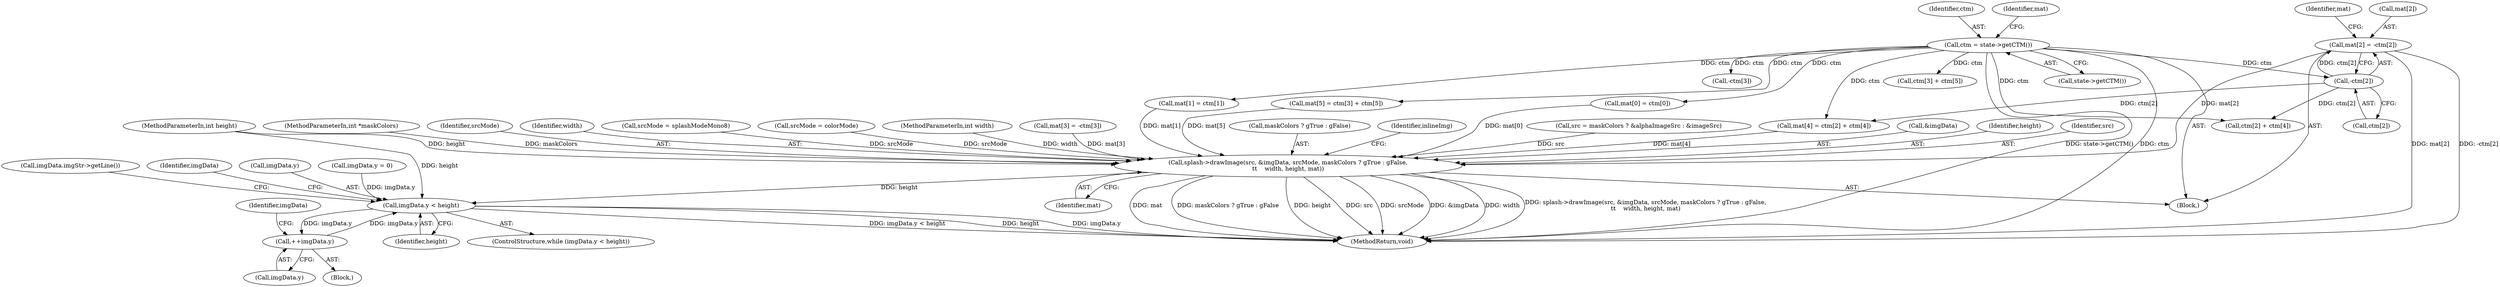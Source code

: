 digraph "0_poppler_7b2d314a61fd0e12f47c62996cb49ec0d1ba747a_10@array" {
"1000138" [label="(Call,mat[2] = -ctm[2])"];
"1000142" [label="(Call,-ctm[2])"];
"1000121" [label="(Call,ctm = state->getCTM())"];
"1000534" [label="(Call,splash->drawImage(src, &imgData, srcMode, maskColors ? gTrue : gFalse,\n\t\t    width, height, mat))"];
"1000550" [label="(Call,imgData.y < height)"];
"1000557" [label="(Call,++imgData.y)"];
"1000556" [label="(Call,imgData.imgStr->getLine())"];
"1000109" [label="(Block,)"];
"1000142" [label="(Call,-ctm[2])"];
"1000558" [label="(Call,imgData.y)"];
"1000563" [label="(Identifier,imgData)"];
"1000138" [label="(Call,mat[2] = -ctm[2])"];
"1000539" [label="(Call,maskColors ? gTrue : gFalse)"];
"1000547" [label="(Identifier,inlineImg)"];
"1000545" [label="(Identifier,mat)"];
"1000557" [label="(Call,++imgData.y)"];
"1000554" [label="(Identifier,height)"];
"1000551" [label="(Call,imgData.y)"];
"1000569" [label="(MethodReturn,void)"];
"1000526" [label="(Call,src = maskColors ? &alphaImageSrc : &imageSrc)"];
"1000124" [label="(Call,mat[0] = ctm[0])"];
"1000534" [label="(Call,splash->drawImage(src, &imgData, srcMode, maskColors ? gTrue : gFalse,\n\t\t    width, height, mat))"];
"1000123" [label="(Call,state->getCTM())"];
"1000555" [label="(Block,)"];
"1000536" [label="(Call,&imgData)"];
"1000208" [label="(Call,imgData.y = 0)"];
"1000552" [label="(Identifier,imgData)"];
"1000131" [label="(Call,mat[1] = ctm[1])"];
"1000150" [label="(Call,-ctm[3])"];
"1000550" [label="(Call,imgData.y < height)"];
"1000165" [label="(Call,mat[5] = ctm[3] + ctm[5])"];
"1000158" [label="(Call,ctm[2] + ctm[4])"];
"1000544" [label="(Identifier,height)"];
"1000535" [label="(Identifier,src)"];
"1000107" [label="(MethodParameterIn,int *maskColors)"];
"1000538" [label="(Identifier,srcMode)"];
"1000543" [label="(Identifier,width)"];
"1000518" [label="(Call,srcMode = splashModeMono8)"];
"1000148" [label="(Identifier,mat)"];
"1000139" [label="(Call,mat[2])"];
"1000122" [label="(Identifier,ctm)"];
"1000154" [label="(Call,mat[4] = ctm[2] + ctm[4])"];
"1000143" [label="(Call,ctm[2])"];
"1000169" [label="(Call,ctm[3] + ctm[5])"];
"1000523" [label="(Call,srcMode = colorMode)"];
"1000549" [label="(ControlStructure,while (imgData.y < height))"];
"1000126" [label="(Identifier,mat)"];
"1000104" [label="(MethodParameterIn,int width)"];
"1000146" [label="(Call,mat[3] = -ctm[3])"];
"1000105" [label="(MethodParameterIn,int height)"];
"1000121" [label="(Call,ctm = state->getCTM())"];
"1000138" -> "1000109"  [label="AST: "];
"1000138" -> "1000142"  [label="CFG: "];
"1000139" -> "1000138"  [label="AST: "];
"1000142" -> "1000138"  [label="AST: "];
"1000148" -> "1000138"  [label="CFG: "];
"1000138" -> "1000569"  [label="DDG: -ctm[2]"];
"1000138" -> "1000569"  [label="DDG: mat[2]"];
"1000142" -> "1000138"  [label="DDG: ctm[2]"];
"1000138" -> "1000534"  [label="DDG: mat[2]"];
"1000142" -> "1000143"  [label="CFG: "];
"1000143" -> "1000142"  [label="AST: "];
"1000121" -> "1000142"  [label="DDG: ctm"];
"1000142" -> "1000154"  [label="DDG: ctm[2]"];
"1000142" -> "1000158"  [label="DDG: ctm[2]"];
"1000121" -> "1000109"  [label="AST: "];
"1000121" -> "1000123"  [label="CFG: "];
"1000122" -> "1000121"  [label="AST: "];
"1000123" -> "1000121"  [label="AST: "];
"1000126" -> "1000121"  [label="CFG: "];
"1000121" -> "1000569"  [label="DDG: state->getCTM()"];
"1000121" -> "1000569"  [label="DDG: ctm"];
"1000121" -> "1000124"  [label="DDG: ctm"];
"1000121" -> "1000131"  [label="DDG: ctm"];
"1000121" -> "1000150"  [label="DDG: ctm"];
"1000121" -> "1000154"  [label="DDG: ctm"];
"1000121" -> "1000158"  [label="DDG: ctm"];
"1000121" -> "1000165"  [label="DDG: ctm"];
"1000121" -> "1000169"  [label="DDG: ctm"];
"1000534" -> "1000109"  [label="AST: "];
"1000534" -> "1000545"  [label="CFG: "];
"1000535" -> "1000534"  [label="AST: "];
"1000536" -> "1000534"  [label="AST: "];
"1000538" -> "1000534"  [label="AST: "];
"1000539" -> "1000534"  [label="AST: "];
"1000543" -> "1000534"  [label="AST: "];
"1000544" -> "1000534"  [label="AST: "];
"1000545" -> "1000534"  [label="AST: "];
"1000547" -> "1000534"  [label="CFG: "];
"1000534" -> "1000569"  [label="DDG: &imgData"];
"1000534" -> "1000569"  [label="DDG: width"];
"1000534" -> "1000569"  [label="DDG: splash->drawImage(src, &imgData, srcMode, maskColors ? gTrue : gFalse,\n\t\t    width, height, mat)"];
"1000534" -> "1000569"  [label="DDG: mat"];
"1000534" -> "1000569"  [label="DDG: maskColors ? gTrue : gFalse"];
"1000534" -> "1000569"  [label="DDG: height"];
"1000534" -> "1000569"  [label="DDG: src"];
"1000534" -> "1000569"  [label="DDG: srcMode"];
"1000526" -> "1000534"  [label="DDG: src"];
"1000523" -> "1000534"  [label="DDG: srcMode"];
"1000518" -> "1000534"  [label="DDG: srcMode"];
"1000107" -> "1000534"  [label="DDG: maskColors"];
"1000104" -> "1000534"  [label="DDG: width"];
"1000105" -> "1000534"  [label="DDG: height"];
"1000124" -> "1000534"  [label="DDG: mat[0]"];
"1000165" -> "1000534"  [label="DDG: mat[5]"];
"1000154" -> "1000534"  [label="DDG: mat[4]"];
"1000146" -> "1000534"  [label="DDG: mat[3]"];
"1000131" -> "1000534"  [label="DDG: mat[1]"];
"1000534" -> "1000550"  [label="DDG: height"];
"1000550" -> "1000549"  [label="AST: "];
"1000550" -> "1000554"  [label="CFG: "];
"1000551" -> "1000550"  [label="AST: "];
"1000554" -> "1000550"  [label="AST: "];
"1000556" -> "1000550"  [label="CFG: "];
"1000563" -> "1000550"  [label="CFG: "];
"1000550" -> "1000569"  [label="DDG: imgData.y < height"];
"1000550" -> "1000569"  [label="DDG: height"];
"1000550" -> "1000569"  [label="DDG: imgData.y"];
"1000208" -> "1000550"  [label="DDG: imgData.y"];
"1000557" -> "1000550"  [label="DDG: imgData.y"];
"1000105" -> "1000550"  [label="DDG: height"];
"1000550" -> "1000557"  [label="DDG: imgData.y"];
"1000557" -> "1000555"  [label="AST: "];
"1000557" -> "1000558"  [label="CFG: "];
"1000558" -> "1000557"  [label="AST: "];
"1000552" -> "1000557"  [label="CFG: "];
}
